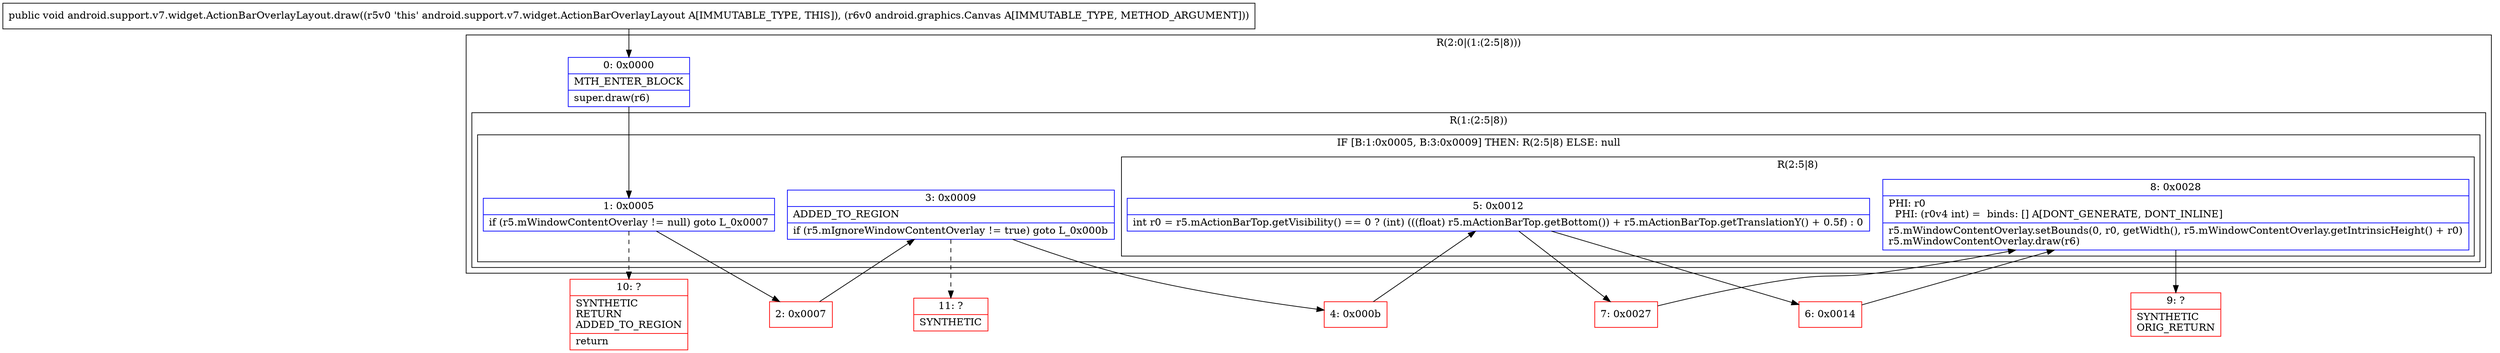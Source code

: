 digraph "CFG forandroid.support.v7.widget.ActionBarOverlayLayout.draw(Landroid\/graphics\/Canvas;)V" {
subgraph cluster_Region_1021747058 {
label = "R(2:0|(1:(2:5|8)))";
node [shape=record,color=blue];
Node_0 [shape=record,label="{0\:\ 0x0000|MTH_ENTER_BLOCK\l|super.draw(r6)\l}"];
subgraph cluster_Region_1399176163 {
label = "R(1:(2:5|8))";
node [shape=record,color=blue];
subgraph cluster_IfRegion_1351008243 {
label = "IF [B:1:0x0005, B:3:0x0009] THEN: R(2:5|8) ELSE: null";
node [shape=record,color=blue];
Node_1 [shape=record,label="{1\:\ 0x0005|if (r5.mWindowContentOverlay != null) goto L_0x0007\l}"];
Node_3 [shape=record,label="{3\:\ 0x0009|ADDED_TO_REGION\l|if (r5.mIgnoreWindowContentOverlay != true) goto L_0x000b\l}"];
subgraph cluster_Region_172667116 {
label = "R(2:5|8)";
node [shape=record,color=blue];
Node_5 [shape=record,label="{5\:\ 0x0012|int r0 = r5.mActionBarTop.getVisibility() == 0 ? (int) (((float) r5.mActionBarTop.getBottom()) + r5.mActionBarTop.getTranslationY() + 0.5f) : 0\l}"];
Node_8 [shape=record,label="{8\:\ 0x0028|PHI: r0 \l  PHI: (r0v4 int) =  binds: [] A[DONT_GENERATE, DONT_INLINE]\l|r5.mWindowContentOverlay.setBounds(0, r0, getWidth(), r5.mWindowContentOverlay.getIntrinsicHeight() + r0)\lr5.mWindowContentOverlay.draw(r6)\l}"];
}
}
}
}
Node_2 [shape=record,color=red,label="{2\:\ 0x0007}"];
Node_4 [shape=record,color=red,label="{4\:\ 0x000b}"];
Node_6 [shape=record,color=red,label="{6\:\ 0x0014}"];
Node_7 [shape=record,color=red,label="{7\:\ 0x0027}"];
Node_9 [shape=record,color=red,label="{9\:\ ?|SYNTHETIC\lORIG_RETURN\l}"];
Node_10 [shape=record,color=red,label="{10\:\ ?|SYNTHETIC\lRETURN\lADDED_TO_REGION\l|return\l}"];
Node_11 [shape=record,color=red,label="{11\:\ ?|SYNTHETIC\l}"];
MethodNode[shape=record,label="{public void android.support.v7.widget.ActionBarOverlayLayout.draw((r5v0 'this' android.support.v7.widget.ActionBarOverlayLayout A[IMMUTABLE_TYPE, THIS]), (r6v0 android.graphics.Canvas A[IMMUTABLE_TYPE, METHOD_ARGUMENT])) }"];
MethodNode -> Node_0;
Node_0 -> Node_1;
Node_1 -> Node_2;
Node_1 -> Node_10[style=dashed];
Node_3 -> Node_4;
Node_3 -> Node_11[style=dashed];
Node_5 -> Node_6;
Node_5 -> Node_7;
Node_8 -> Node_9;
Node_2 -> Node_3;
Node_4 -> Node_5;
Node_6 -> Node_8;
Node_7 -> Node_8;
}

